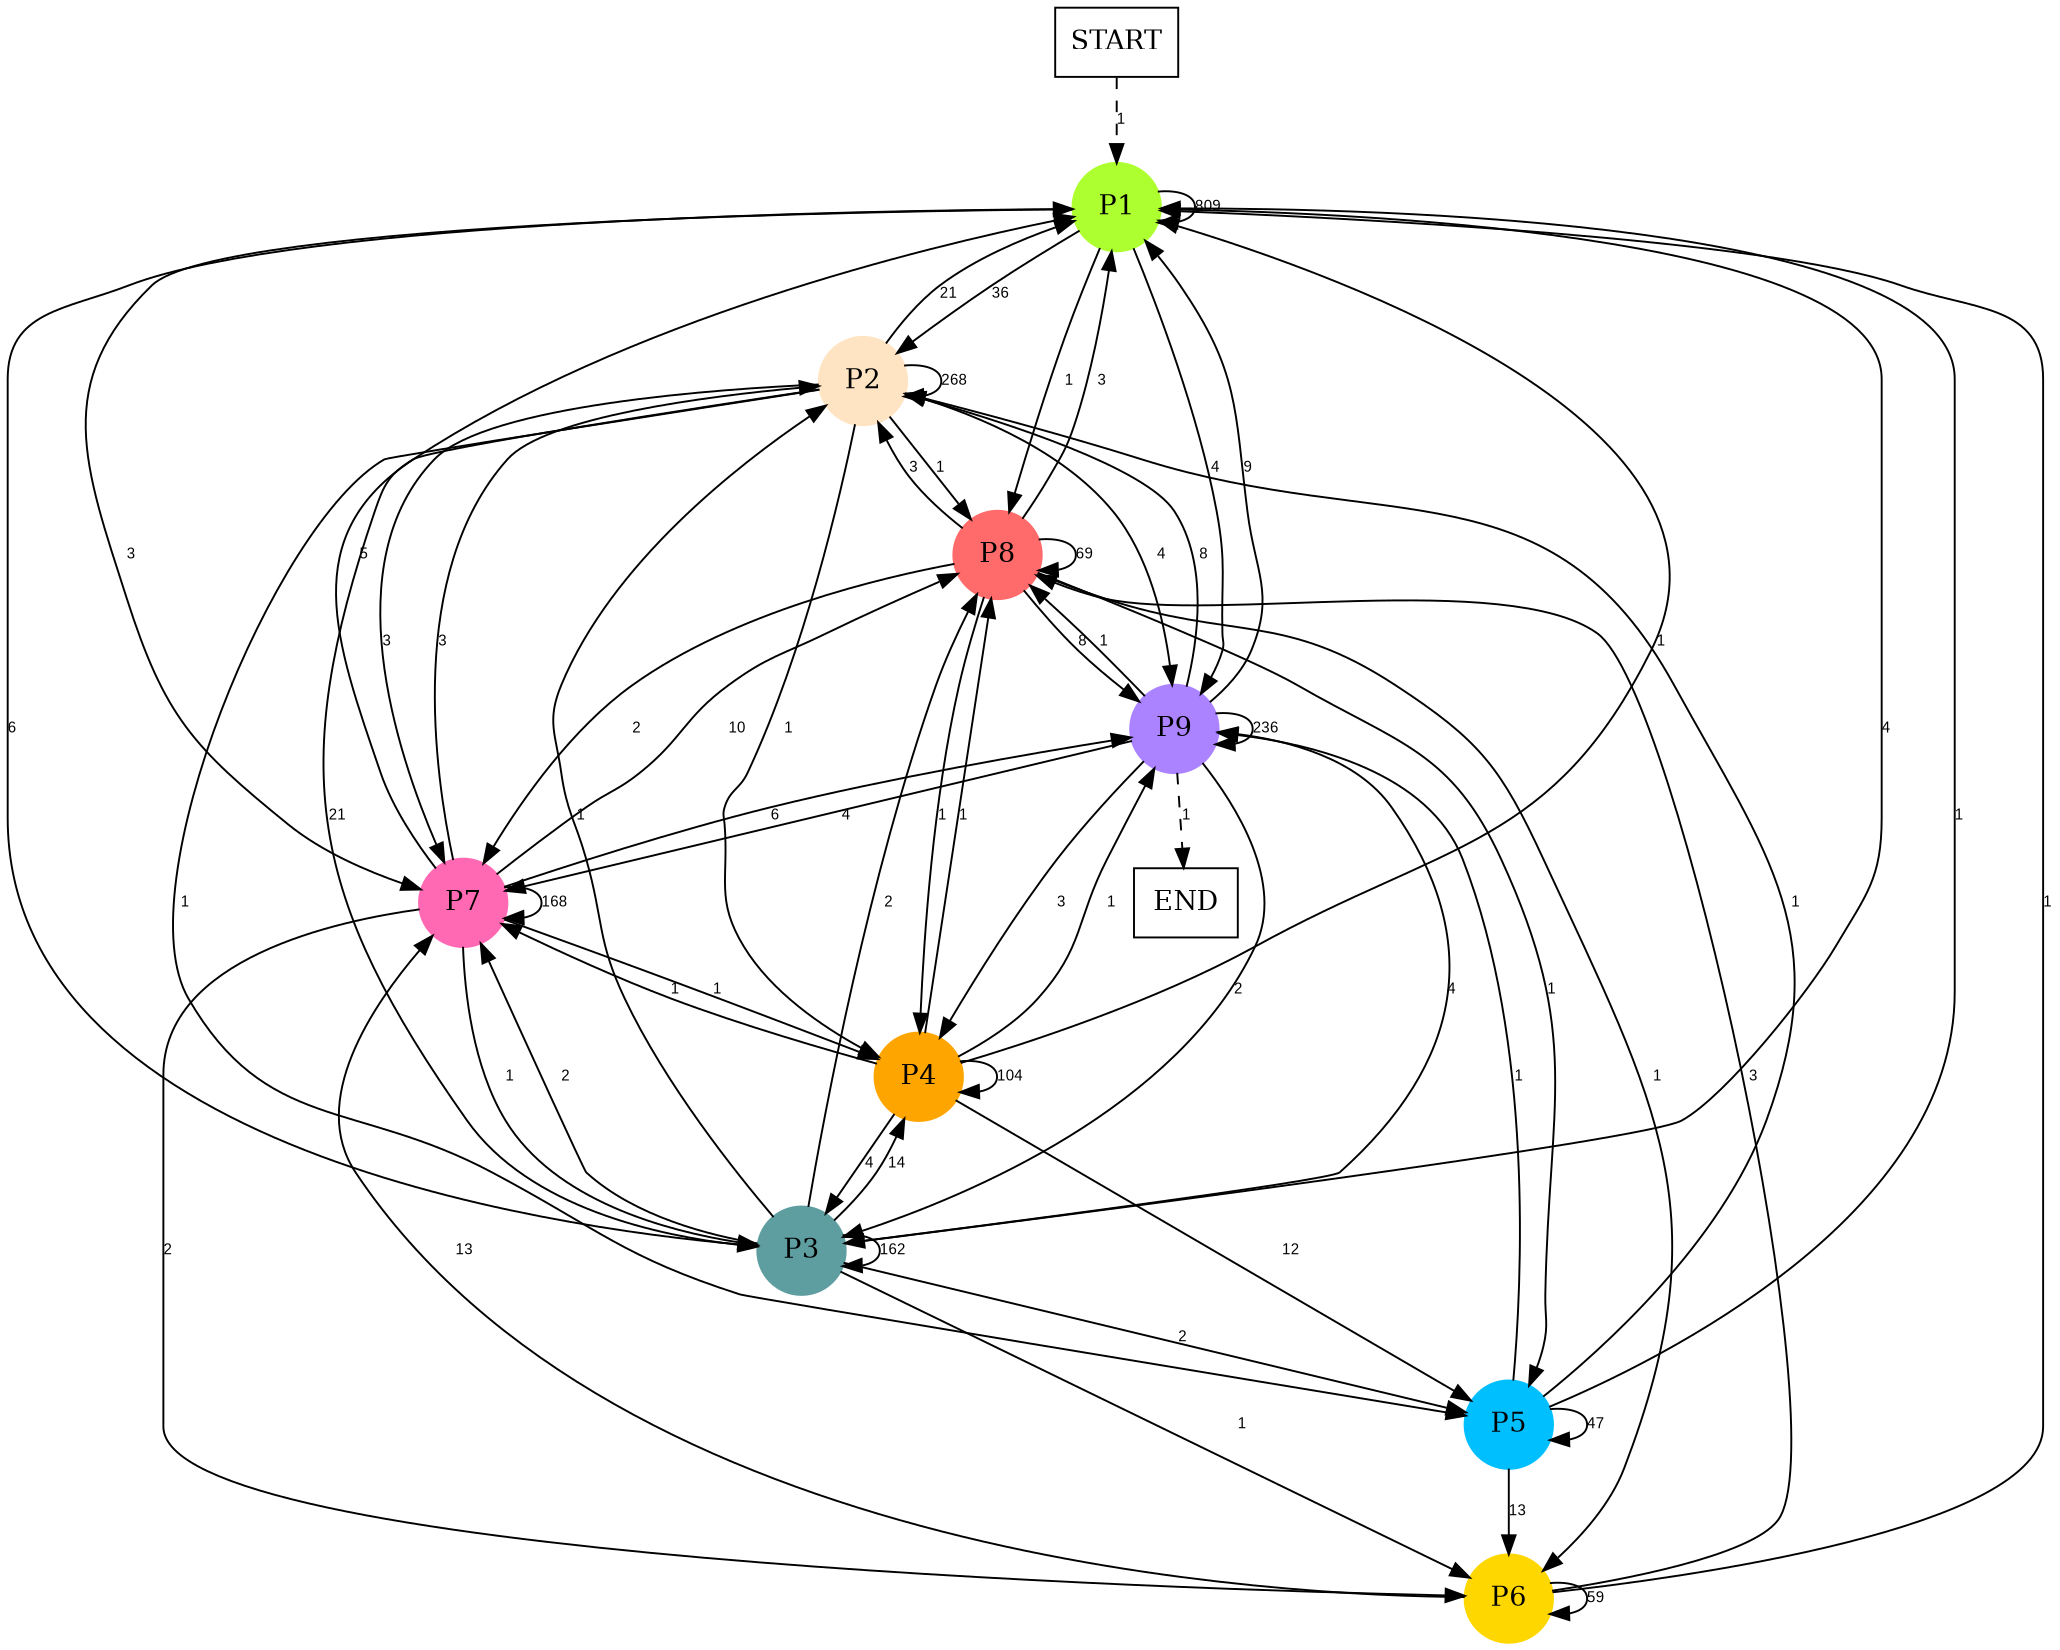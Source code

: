 digraph graphname {
	dpi = 150
	size="16,11!";
	margin = 0;
"P1" [shape=circle, color=greenyellow, style=filled]"P2" [shape=circle, color=bisque, style=filled]"P3" [shape=circle, color=cadetblue, style=filled]"P4" [shape=circle, color=orange, style=filled]"P5" [shape=circle, color=deepskyblue, style=filled]"P6" [shape=circle, color=gold, style=filled]"P7" [shape=circle, color=hotpink, style=filled]"P9" [shape=circle, color=mediumpurple1, style=filled]"P8" [shape=circle, color=indianred1, style=filled]"START" [shape=box, fillcolor=white, style=filled, color=black]"END" [shape=box, fillcolor=white, style=filled, color=black]"P1" -> "P1" [ label ="809" labelfloat=false fontname="Arial" fontsize=8]
"P1" -> "P2" [ label ="36" labelfloat=false fontname="Arial" fontsize=8]
"P1" -> "P3" [ label ="4" labelfloat=false fontname="Arial" fontsize=8]
"P1" -> "P7" [ label ="3" labelfloat=false fontname="Arial" fontsize=8]
"P1" -> "P9" [ label ="4" labelfloat=false fontname="Arial" fontsize=8]
"P1" -> "P8" [ label ="1" labelfloat=false fontname="Arial" fontsize=8]
"P2" -> "P1" [ label ="21" labelfloat=false fontname="Arial" fontsize=8]
"P2" -> "P2" [ label ="268" labelfloat=false fontname="Arial" fontsize=8]
"P2" -> "P3" [ label ="21" labelfloat=false fontname="Arial" fontsize=8]
"P2" -> "P4" [ label ="1" labelfloat=false fontname="Arial" fontsize=8]
"P2" -> "P5" [ label ="1" labelfloat=false fontname="Arial" fontsize=8]
"P2" -> "P7" [ label ="3" labelfloat=false fontname="Arial" fontsize=8]
"P2" -> "P9" [ label ="4" labelfloat=false fontname="Arial" fontsize=8]
"P2" -> "P8" [ label ="1" labelfloat=false fontname="Arial" fontsize=8]
"P3" -> "P1" [ label ="6" labelfloat=false fontname="Arial" fontsize=8]
"P3" -> "P2" [ label ="1" labelfloat=false fontname="Arial" fontsize=8]
"P3" -> "P3" [ label ="162" labelfloat=false fontname="Arial" fontsize=8]
"P3" -> "P4" [ label ="14" labelfloat=false fontname="Arial" fontsize=8]
"P3" -> "P5" [ label ="2" labelfloat=false fontname="Arial" fontsize=8]
"P3" -> "P6" [ label ="1" labelfloat=false fontname="Arial" fontsize=8]
"P3" -> "P7" [ label ="2" labelfloat=false fontname="Arial" fontsize=8]
"P3" -> "P9" [ label ="4" labelfloat=false fontname="Arial" fontsize=8]
"P3" -> "P8" [ label ="2" labelfloat=false fontname="Arial" fontsize=8]
"P4" -> "P1" [ label ="1" labelfloat=false fontname="Arial" fontsize=8]
"P4" -> "P3" [ label ="4" labelfloat=false fontname="Arial" fontsize=8]
"P4" -> "P4" [ label ="104" labelfloat=false fontname="Arial" fontsize=8]
"P4" -> "P5" [ label ="12" labelfloat=false fontname="Arial" fontsize=8]
"P4" -> "P7" [ label ="1" labelfloat=false fontname="Arial" fontsize=8]
"P4" -> "P9" [ label ="1" labelfloat=false fontname="Arial" fontsize=8]
"P4" -> "P8" [ label ="1" labelfloat=false fontname="Arial" fontsize=8]
"P5" -> "P1" [ label ="1" labelfloat=false fontname="Arial" fontsize=8]
"P5" -> "P2" [ label ="1" labelfloat=false fontname="Arial" fontsize=8]
"P5" -> "P5" [ label ="47" labelfloat=false fontname="Arial" fontsize=8]
"P5" -> "P6" [ label ="13" labelfloat=false fontname="Arial" fontsize=8]
"P5" -> "P9" [ label ="1" labelfloat=false fontname="Arial" fontsize=8]
"P6" -> "P1" [ label ="1" labelfloat=false fontname="Arial" fontsize=8]
"P6" -> "P6" [ label ="59" labelfloat=false fontname="Arial" fontsize=8]
"P6" -> "P7" [ label ="13" labelfloat=false fontname="Arial" fontsize=8]
"P6" -> "P8" [ label ="3" labelfloat=false fontname="Arial" fontsize=8]
"P7" -> "P1" [ label ="5" labelfloat=false fontname="Arial" fontsize=8]
"P7" -> "P2" [ label ="3" labelfloat=false fontname="Arial" fontsize=8]
"P7" -> "P3" [ label ="1" labelfloat=false fontname="Arial" fontsize=8]
"P7" -> "P4" [ label ="1" labelfloat=false fontname="Arial" fontsize=8]
"P7" -> "P6" [ label ="2" labelfloat=false fontname="Arial" fontsize=8]
"P7" -> "P7" [ label ="168" labelfloat=false fontname="Arial" fontsize=8]
"P7" -> "P9" [ label ="6" labelfloat=false fontname="Arial" fontsize=8]
"P7" -> "P8" [ label ="10" labelfloat=false fontname="Arial" fontsize=8]
"P9" -> "P1" [ label ="9" labelfloat=false fontname="Arial" fontsize=8]
"P9" -> "P2" [ label ="8" labelfloat=false fontname="Arial" fontsize=8]
"P9" -> "P3" [ label ="2" labelfloat=false fontname="Arial" fontsize=8]
"P9" -> "P4" [ label ="3" labelfloat=false fontname="Arial" fontsize=8]
"P9" -> "P7" [ label ="4" labelfloat=false fontname="Arial" fontsize=8]
"P9" -> "P9" [ label ="236" labelfloat=false fontname="Arial" fontsize=8]
"P9" -> "P8" [ label ="1" labelfloat=false fontname="Arial" fontsize=8]
"P9" -> "END" [ style = dashed label ="1" labelfloat=false fontname="Arial" fontsize=8]
"P8" -> "P1" [ label ="3" labelfloat=false fontname="Arial" fontsize=8]
"P8" -> "P2" [ label ="3" labelfloat=false fontname="Arial" fontsize=8]
"P8" -> "P4" [ label ="1" labelfloat=false fontname="Arial" fontsize=8]
"P8" -> "P5" [ label ="1" labelfloat=false fontname="Arial" fontsize=8]
"P8" -> "P6" [ label ="1" labelfloat=false fontname="Arial" fontsize=8]
"P8" -> "P7" [ label ="2" labelfloat=false fontname="Arial" fontsize=8]
"P8" -> "P9" [ label ="8" labelfloat=false fontname="Arial" fontsize=8]
"P8" -> "P8" [ label ="69" labelfloat=false fontname="Arial" fontsize=8]
"START" -> "P1" [ style = dashed label ="1" labelfloat=false fontname="Arial" fontsize=8]
}